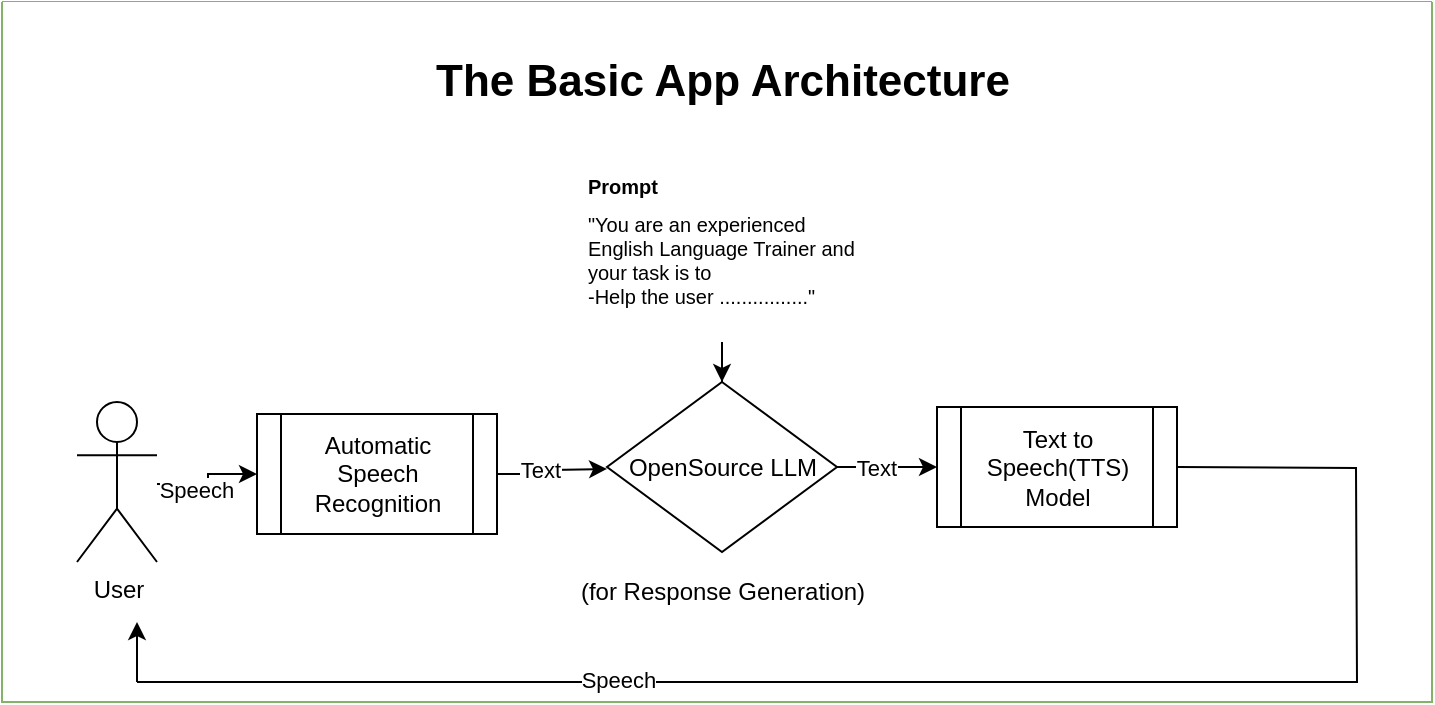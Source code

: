 <mxfile version="24.7.7">
  <diagram name="Page-1" id="T4CWrblRWzKhtUrFpVbY">
    <mxGraphModel dx="1167" dy="580" grid="1" gridSize="10" guides="1" tooltips="1" connect="1" arrows="1" fold="1" page="1" pageScale="1" pageWidth="850" pageHeight="1100" math="0" shadow="0">
      <root>
        <mxCell id="0" />
        <mxCell id="1" parent="0" />
        <mxCell id="w4qK48jZbGQvVm7uXaCF-2" value="" style="swimlane;startSize=0;fontFamily=Verdana;fillColor=#d5e8d4;strokeColor=#82b366;fillStyle=solid;swimlaneFillColor=default;" vertex="1" parent="1">
          <mxGeometry x="10" y="180" width="715" height="350" as="geometry" />
        </mxCell>
        <mxCell id="w4qK48jZbGQvVm7uXaCF-6" value="" style="edgeStyle=orthogonalEdgeStyle;rounded=0;orthogonalLoop=1;jettySize=auto;html=1;" edge="1" parent="w4qK48jZbGQvVm7uXaCF-2" target="w4qK48jZbGQvVm7uXaCF-5">
          <mxGeometry relative="1" as="geometry">
            <mxPoint x="77.5" y="241" as="sourcePoint" />
          </mxGeometry>
        </mxCell>
        <mxCell id="w4qK48jZbGQvVm7uXaCF-7" value="Speech" style="edgeLabel;html=1;align=center;verticalAlign=middle;resizable=0;points=[];" vertex="1" connectable="0" parent="w4qK48jZbGQvVm7uXaCF-6">
          <mxGeometry x="-0.321" y="-2" relative="1" as="geometry">
            <mxPoint as="offset" />
          </mxGeometry>
        </mxCell>
        <mxCell id="w4qK48jZbGQvVm7uXaCF-3" value="User" style="shape=umlActor;verticalLabelPosition=bottom;verticalAlign=top;html=1;outlineConnect=0;" vertex="1" parent="w4qK48jZbGQvVm7uXaCF-2">
          <mxGeometry x="37.5" y="200" width="40" height="80" as="geometry" />
        </mxCell>
        <mxCell id="w4qK48jZbGQvVm7uXaCF-9" value="" style="edgeStyle=orthogonalEdgeStyle;rounded=0;orthogonalLoop=1;jettySize=auto;html=1;" edge="1" parent="w4qK48jZbGQvVm7uXaCF-2" source="w4qK48jZbGQvVm7uXaCF-5">
          <mxGeometry relative="1" as="geometry">
            <mxPoint x="302.54" y="233.471" as="targetPoint" />
          </mxGeometry>
        </mxCell>
        <mxCell id="w4qK48jZbGQvVm7uXaCF-10" value="Text" style="edgeLabel;html=1;align=center;verticalAlign=middle;resizable=0;points=[];" vertex="1" connectable="0" parent="w4qK48jZbGQvVm7uXaCF-9">
          <mxGeometry x="-0.238" y="2" relative="1" as="geometry">
            <mxPoint as="offset" />
          </mxGeometry>
        </mxCell>
        <mxCell id="w4qK48jZbGQvVm7uXaCF-5" value="Automatic Speech Recognition" style="shape=process;whiteSpace=wrap;html=1;backgroundOutline=1;" vertex="1" parent="w4qK48jZbGQvVm7uXaCF-2">
          <mxGeometry x="127.5" y="206" width="120" height="60" as="geometry" />
        </mxCell>
        <mxCell id="w4qK48jZbGQvVm7uXaCF-17" value="" style="edgeStyle=orthogonalEdgeStyle;rounded=0;orthogonalLoop=1;jettySize=auto;html=1;" edge="1" parent="w4qK48jZbGQvVm7uXaCF-2" source="w4qK48jZbGQvVm7uXaCF-8" target="w4qK48jZbGQvVm7uXaCF-16">
          <mxGeometry relative="1" as="geometry" />
        </mxCell>
        <mxCell id="w4qK48jZbGQvVm7uXaCF-18" value="Text" style="edgeLabel;html=1;align=center;verticalAlign=middle;resizable=0;points=[];" vertex="1" connectable="0" parent="w4qK48jZbGQvVm7uXaCF-17">
          <mxGeometry x="-0.244" relative="1" as="geometry">
            <mxPoint as="offset" />
          </mxGeometry>
        </mxCell>
        <mxCell id="w4qK48jZbGQvVm7uXaCF-8" value="OpenSource LLM" style="rhombus;whiteSpace=wrap;html=1;" vertex="1" parent="w4qK48jZbGQvVm7uXaCF-2">
          <mxGeometry x="302.5" y="190" width="115" height="85" as="geometry" />
        </mxCell>
        <mxCell id="w4qK48jZbGQvVm7uXaCF-15" style="edgeStyle=orthogonalEdgeStyle;rounded=0;orthogonalLoop=1;jettySize=auto;html=1;entryX=0.5;entryY=0;entryDx=0;entryDy=0;" edge="1" parent="w4qK48jZbGQvVm7uXaCF-2" source="w4qK48jZbGQvVm7uXaCF-13" target="w4qK48jZbGQvVm7uXaCF-8">
          <mxGeometry relative="1" as="geometry" />
        </mxCell>
        <mxCell id="w4qK48jZbGQvVm7uXaCF-13" value="&lt;h1 style=&quot;margin-top: 0px; font-size: 10px;&quot;&gt;Prompt&lt;/h1&gt;&lt;div&gt;&quot;You are an experienced English Language Trainer and your task is to&lt;/div&gt;&lt;div&gt;-Help the user ................&quot;&lt;/div&gt;" style="text;html=1;whiteSpace=wrap;overflow=hidden;rounded=0;fontSize=10;" vertex="1" parent="w4qK48jZbGQvVm7uXaCF-2">
          <mxGeometry x="290.5" y="80" width="139" height="90" as="geometry" />
        </mxCell>
        <mxCell id="w4qK48jZbGQvVm7uXaCF-16" value="Text to Speech(TTS) Model" style="shape=process;whiteSpace=wrap;html=1;backgroundOutline=1;" vertex="1" parent="w4qK48jZbGQvVm7uXaCF-2">
          <mxGeometry x="467.5" y="202.5" width="120" height="60" as="geometry" />
        </mxCell>
        <mxCell id="w4qK48jZbGQvVm7uXaCF-11" value="(for Response Generation)" style="text;html=1;align=center;verticalAlign=middle;resizable=0;points=[];autosize=1;strokeColor=none;fillColor=none;" vertex="1" parent="w4qK48jZbGQvVm7uXaCF-2">
          <mxGeometry x="275" y="280" width="170" height="30" as="geometry" />
        </mxCell>
        <mxCell id="w4qK48jZbGQvVm7uXaCF-24" value="" style="endArrow=none;html=1;rounded=0;entryX=1;entryY=0.5;entryDx=0;entryDy=0;" edge="1" parent="w4qK48jZbGQvVm7uXaCF-2">
          <mxGeometry width="50" height="50" relative="1" as="geometry">
            <mxPoint x="67.5" y="340" as="sourcePoint" />
            <mxPoint x="587.5" y="232.5" as="targetPoint" />
            <Array as="points">
              <mxPoint x="677.5" y="340" />
              <mxPoint x="677" y="233" />
            </Array>
          </mxGeometry>
        </mxCell>
        <mxCell id="w4qK48jZbGQvVm7uXaCF-26" value="Speech" style="edgeLabel;html=1;align=center;verticalAlign=middle;resizable=0;points=[];" vertex="1" connectable="0" parent="w4qK48jZbGQvVm7uXaCF-24">
          <mxGeometry x="-0.401" y="1" relative="1" as="geometry">
            <mxPoint x="-1" as="offset" />
          </mxGeometry>
        </mxCell>
        <mxCell id="w4qK48jZbGQvVm7uXaCF-25" value="" style="endArrow=classic;html=1;rounded=0;" edge="1" parent="w4qK48jZbGQvVm7uXaCF-2">
          <mxGeometry width="50" height="50" relative="1" as="geometry">
            <mxPoint x="67.5" y="340" as="sourcePoint" />
            <mxPoint x="67.5" y="310" as="targetPoint" />
          </mxGeometry>
        </mxCell>
        <mxCell id="w4qK48jZbGQvVm7uXaCF-27" value="The Basic App Architecture" style="text;html=1;align=center;verticalAlign=middle;whiteSpace=wrap;rounded=0;fontStyle=1;fontSize=22;" vertex="1" parent="w4qK48jZbGQvVm7uXaCF-2">
          <mxGeometry x="190.5" y="20" width="339" height="40" as="geometry" />
        </mxCell>
      </root>
    </mxGraphModel>
  </diagram>
</mxfile>
